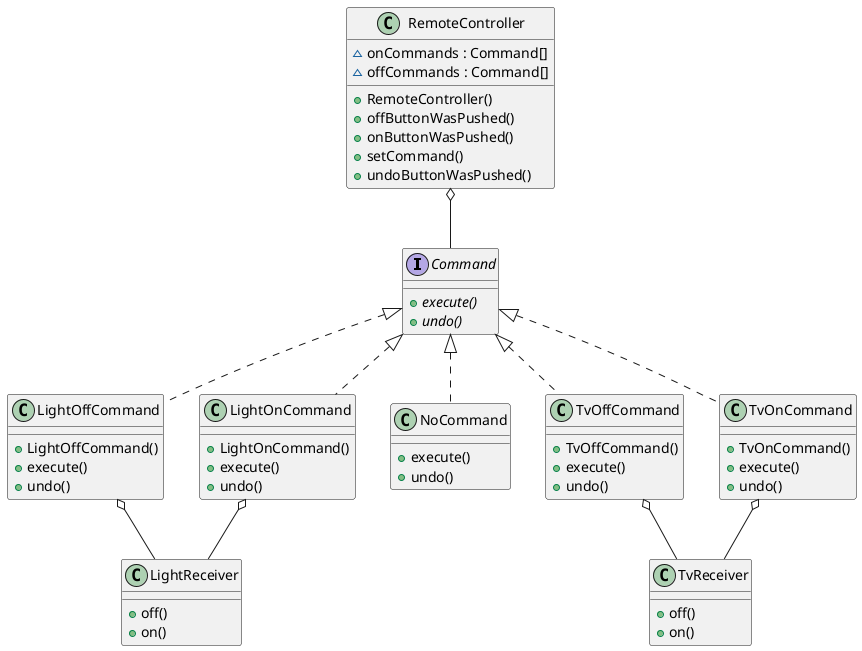 @startuml
interface Command {
    {abstract} + execute()
    {abstract} + undo()
}
class LightOffCommand {
    + LightOffCommand()
    + execute()
    + undo()
}
class LightOnCommand {
    + LightOnCommand()
    + execute()
    + undo()
}
class LightReceiver {
    + off()
    + on()
}
class NoCommand {
    + execute()
    + undo()
}
class RemoteController {
    ~ onCommands : Command[]
    ~ offCommands : Command[]
    + RemoteController()
    + offButtonWasPushed()
    + onButtonWasPushed()
    + setCommand()
    + undoButtonWasPushed()
}
class TvOffCommand {
    + TvOffCommand()
    + execute()
    + undo()
}
class TvOnCommand {
    + TvOnCommand()
    + execute()
    + undo()
}
class TvReceiver {
    + off()
    + on()
}

LightOffCommand .up.|> Command
LightOffCommand o-- LightReceiver
LightOnCommand .up.|> Command
LightOnCommand o-- LightReceiver
NoCommand .up.|> Command
RemoteController o-- Command
TvOffCommand .up.|> Command
TvOffCommand o-- TvReceiver
TvOnCommand .up.|> Command
TvOnCommand o-- TvReceiver
@enduml
